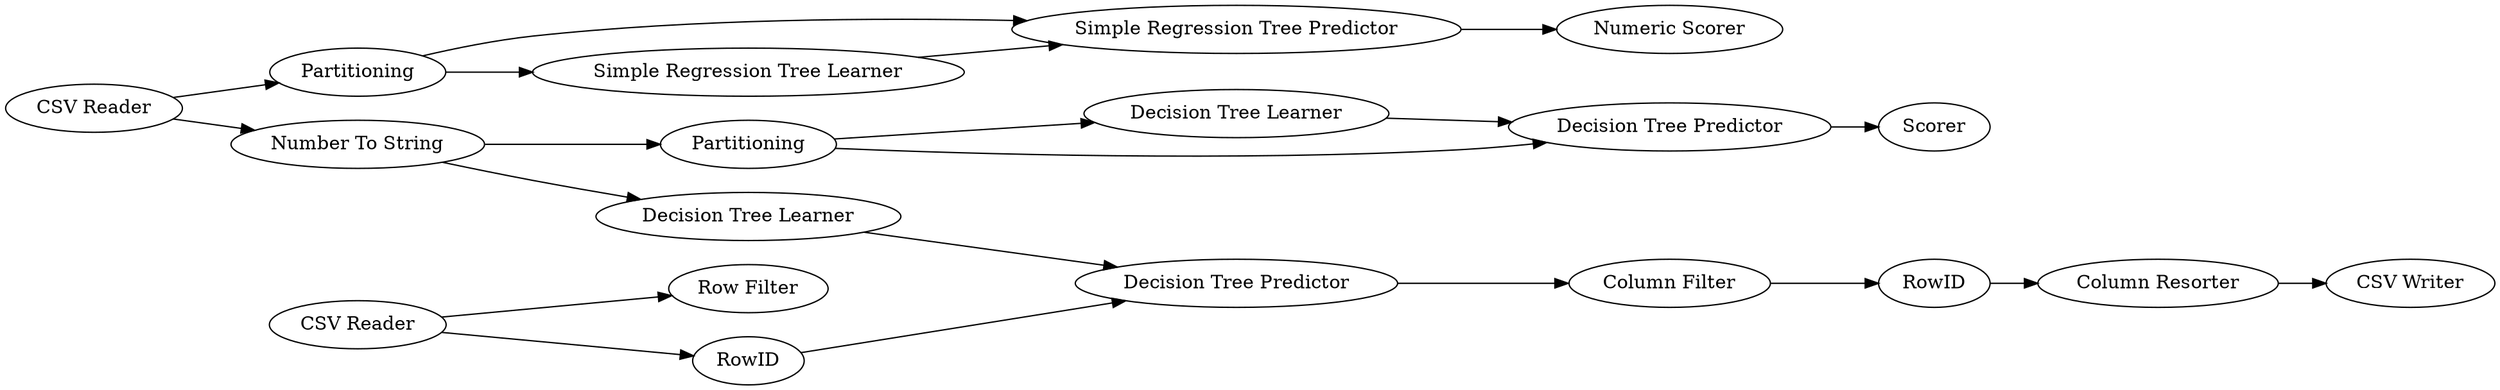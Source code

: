 digraph {
	20 -> 21
	15 -> 14
	4 -> 3
	8 -> 9
	1 -> 4
	18 -> 19
	12 -> 9
	17 -> 14
	10 -> 12
	4 -> 2
	9 -> 11
	14 -> 18
	3 -> 5
	13 -> 16
	1 -> 10
	13 -> 17
	12 -> 8
	10 -> 15
	19 -> 20
	2 -> 3
	9 [label="Decision Tree Predictor"]
	18 [label="Column Filter"]
	21 [label="CSV Writer"]
	8 [label="Decision Tree Learner"]
	17 [label=RowID]
	3 [label="Simple Regression Tree Predictor"]
	19 [label=RowID]
	15 [label="Decision Tree Learner"]
	12 [label=Partitioning]
	10 [label="Number To String"]
	16 [label="Row Filter"]
	1 [label="CSV Reader"]
	11 [label=Scorer]
	4 [label=Partitioning]
	14 [label="Decision Tree Predictor"]
	5 [label="Numeric Scorer"]
	13 [label="CSV Reader"]
	20 [label="Column Resorter"]
	2 [label="Simple Regression Tree Learner"]
	rankdir=LR
}
